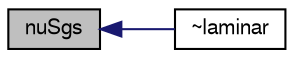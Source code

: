 digraph "nuSgs"
{
  bgcolor="transparent";
  edge [fontname="FreeSans",fontsize="10",labelfontname="FreeSans",labelfontsize="10"];
  node [fontname="FreeSans",fontsize="10",shape=record];
  rankdir="LR";
  Node1168 [label="nuSgs",height=0.2,width=0.4,color="black", fillcolor="grey75", style="filled", fontcolor="black"];
  Node1168 -> Node1169 [dir="back",color="midnightblue",fontsize="10",style="solid",fontname="FreeSans"];
  Node1169 [label="~laminar",height=0.2,width=0.4,color="black",URL="$a30870.html#aab3f0df2cec4d39fb61a7fc06033240c",tooltip="Destructor. "];
}
